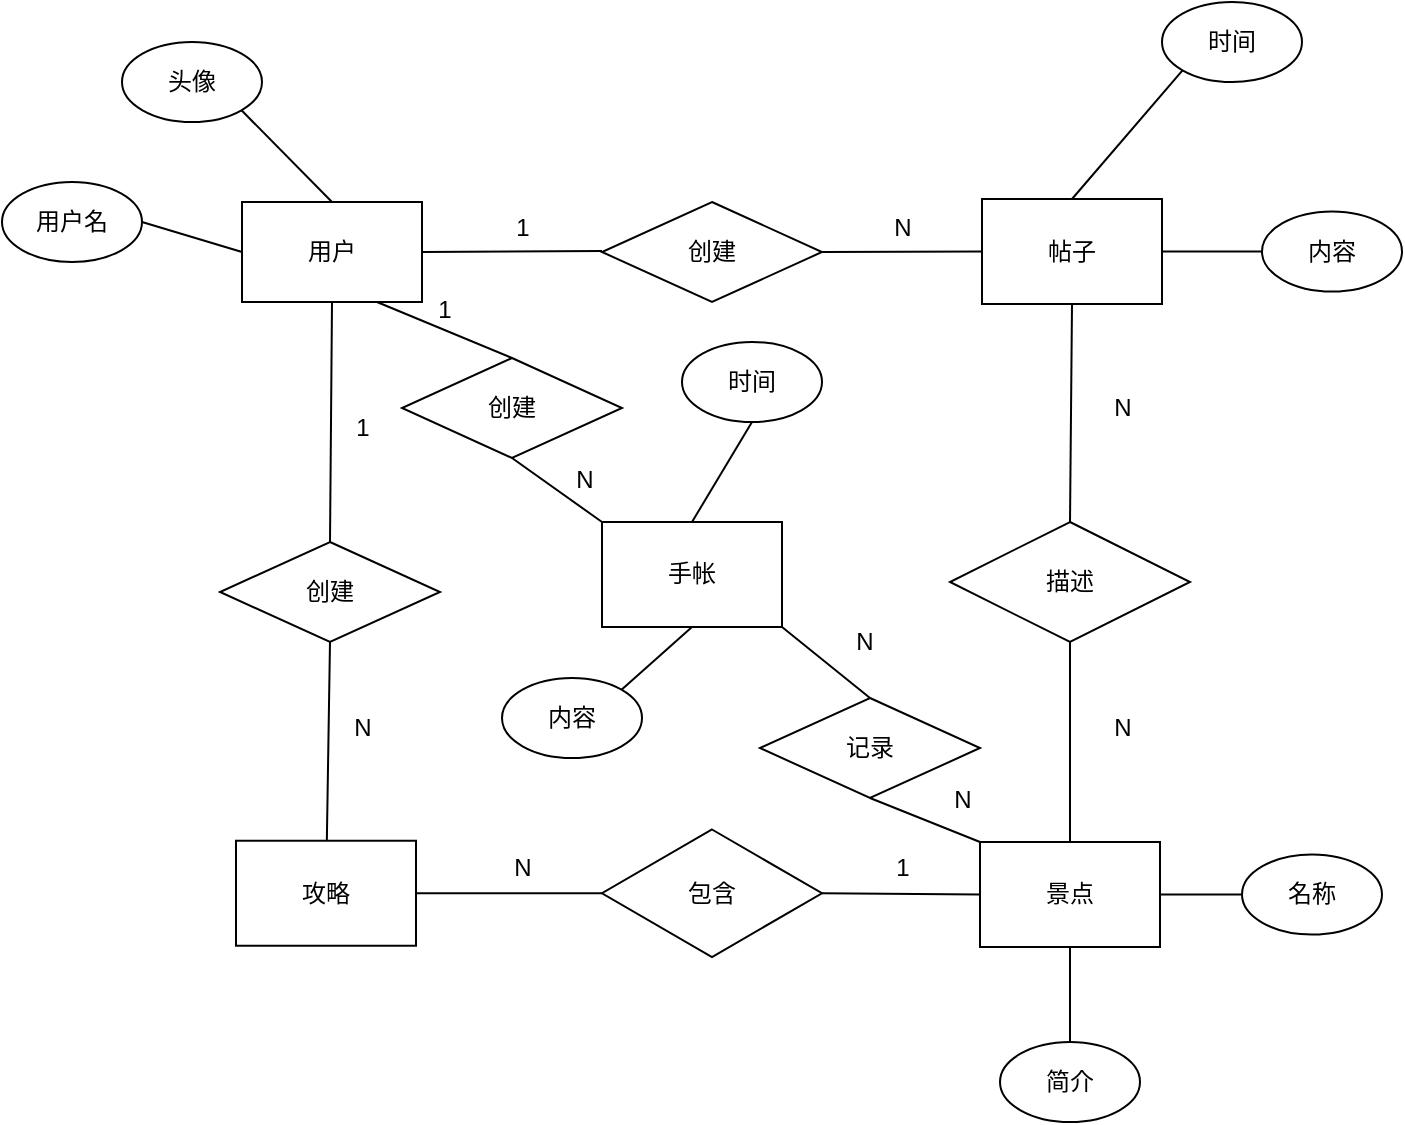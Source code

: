 <mxfile version="24.4.8" type="device">
  <diagram name="Page-1" id="ynqzmu39-9TA3zofs5Mr">
    <mxGraphModel dx="1296" dy="392" grid="0" gridSize="10" guides="1" tooltips="1" connect="1" arrows="1" fold="1" page="0" pageScale="1" pageWidth="850" pageHeight="1100" math="0" shadow="0">
      <root>
        <mxCell id="0" />
        <mxCell id="1" parent="0" />
        <mxCell id="s3TjIayYwpr6v7bLue1O-23" value="用户" style="rounded=0;whiteSpace=wrap;html=1;" parent="1" vertex="1">
          <mxGeometry x="220" y="520" width="90" height="50" as="geometry" />
        </mxCell>
        <mxCell id="s3TjIayYwpr6v7bLue1O-24" value="用户名" style="ellipse;whiteSpace=wrap;html=1;" parent="1" vertex="1">
          <mxGeometry x="100" y="510" width="70" height="40" as="geometry" />
        </mxCell>
        <mxCell id="s3TjIayYwpr6v7bLue1O-25" value="头像" style="ellipse;whiteSpace=wrap;html=1;" parent="1" vertex="1">
          <mxGeometry x="160" y="440" width="70" height="40" as="geometry" />
        </mxCell>
        <mxCell id="s3TjIayYwpr6v7bLue1O-28" value="" style="endArrow=none;html=1;rounded=0;entryX=1;entryY=1;entryDx=0;entryDy=0;exitX=0.5;exitY=0;exitDx=0;exitDy=0;" parent="1" source="s3TjIayYwpr6v7bLue1O-23" target="s3TjIayYwpr6v7bLue1O-25" edge="1">
          <mxGeometry width="50" height="50" relative="1" as="geometry">
            <mxPoint x="490" y="670" as="sourcePoint" />
            <mxPoint x="540" y="620" as="targetPoint" />
          </mxGeometry>
        </mxCell>
        <mxCell id="s3TjIayYwpr6v7bLue1O-30" value="" style="endArrow=none;html=1;rounded=0;exitX=1;exitY=0.5;exitDx=0;exitDy=0;entryX=0;entryY=0.5;entryDx=0;entryDy=0;" parent="1" source="s3TjIayYwpr6v7bLue1O-24" target="s3TjIayYwpr6v7bLue1O-23" edge="1">
          <mxGeometry width="50" height="50" relative="1" as="geometry">
            <mxPoint x="490" y="670" as="sourcePoint" />
            <mxPoint x="540" y="620" as="targetPoint" />
          </mxGeometry>
        </mxCell>
        <mxCell id="s3TjIayYwpr6v7bLue1O-32" value="创建" style="rhombus;whiteSpace=wrap;html=1;" parent="1" vertex="1">
          <mxGeometry x="400" y="520" width="110" height="50" as="geometry" />
        </mxCell>
        <mxCell id="s3TjIayYwpr6v7bLue1O-33" value="帖子" style="whiteSpace=wrap;html=1;" parent="1" vertex="1">
          <mxGeometry x="590" y="518.5" width="90" height="52.5" as="geometry" />
        </mxCell>
        <mxCell id="s3TjIayYwpr6v7bLue1O-35" value="" style="endArrow=none;html=1;rounded=0;exitX=1;exitY=0.5;exitDx=0;exitDy=0;entryX=0;entryY=0.5;entryDx=0;entryDy=0;" parent="1" source="s3TjIayYwpr6v7bLue1O-32" target="s3TjIayYwpr6v7bLue1O-33" edge="1">
          <mxGeometry width="50" height="50" relative="1" as="geometry">
            <mxPoint x="490" y="670" as="sourcePoint" />
            <mxPoint x="540" y="620" as="targetPoint" />
          </mxGeometry>
        </mxCell>
        <mxCell id="s3TjIayYwpr6v7bLue1O-36" value="" style="endArrow=none;html=1;rounded=0;entryX=0;entryY=0.5;entryDx=0;entryDy=0;exitX=1;exitY=0.5;exitDx=0;exitDy=0;" parent="1" source="s3TjIayYwpr6v7bLue1O-23" edge="1">
          <mxGeometry width="50" height="50" relative="1" as="geometry">
            <mxPoint x="320" y="550" as="sourcePoint" />
            <mxPoint x="400" y="544.47" as="targetPoint" />
          </mxGeometry>
        </mxCell>
        <mxCell id="s3TjIayYwpr6v7bLue1O-37" value="1" style="text;html=1;align=center;verticalAlign=middle;resizable=0;points=[];autosize=1;strokeColor=none;fillColor=none;" parent="1" vertex="1">
          <mxGeometry x="345" y="518" width="30" height="30" as="geometry" />
        </mxCell>
        <mxCell id="s3TjIayYwpr6v7bLue1O-38" value="N" style="text;html=1;align=center;verticalAlign=middle;resizable=0;points=[];autosize=1;strokeColor=none;fillColor=none;" parent="1" vertex="1">
          <mxGeometry x="535" y="518" width="30" height="30" as="geometry" />
        </mxCell>
        <mxCell id="s3TjIayYwpr6v7bLue1O-39" value="时间" style="ellipse;whiteSpace=wrap;html=1;" parent="1" vertex="1">
          <mxGeometry x="680" y="420" width="70" height="40" as="geometry" />
        </mxCell>
        <mxCell id="s3TjIayYwpr6v7bLue1O-40" value="内容" style="ellipse;whiteSpace=wrap;html=1;" parent="1" vertex="1">
          <mxGeometry x="730" y="524.75" width="70" height="40" as="geometry" />
        </mxCell>
        <mxCell id="s3TjIayYwpr6v7bLue1O-41" value="" style="endArrow=none;html=1;rounded=0;entryX=0;entryY=1;entryDx=0;entryDy=0;exitX=0.5;exitY=0;exitDx=0;exitDy=0;" parent="1" source="s3TjIayYwpr6v7bLue1O-33" target="s3TjIayYwpr6v7bLue1O-39" edge="1">
          <mxGeometry width="50" height="50" relative="1" as="geometry">
            <mxPoint x="490" y="670" as="sourcePoint" />
            <mxPoint x="540" y="620" as="targetPoint" />
          </mxGeometry>
        </mxCell>
        <mxCell id="s3TjIayYwpr6v7bLue1O-42" value="" style="endArrow=none;html=1;rounded=0;entryX=0;entryY=0.5;entryDx=0;entryDy=0;exitX=1;exitY=0.5;exitDx=0;exitDy=0;" parent="1" source="s3TjIayYwpr6v7bLue1O-33" target="s3TjIayYwpr6v7bLue1O-40" edge="1">
          <mxGeometry width="50" height="50" relative="1" as="geometry">
            <mxPoint x="490" y="670" as="sourcePoint" />
            <mxPoint x="540" y="620" as="targetPoint" />
          </mxGeometry>
        </mxCell>
        <mxCell id="s3TjIayYwpr6v7bLue1O-44" value="描述" style="rhombus;whiteSpace=wrap;html=1;" parent="1" vertex="1">
          <mxGeometry x="574" y="680" width="120" height="60" as="geometry" />
        </mxCell>
        <mxCell id="s3TjIayYwpr6v7bLue1O-45" value="" style="endArrow=none;html=1;rounded=0;entryX=0.5;entryY=1;entryDx=0;entryDy=0;exitX=0.5;exitY=0;exitDx=0;exitDy=0;" parent="1" source="s3TjIayYwpr6v7bLue1O-44" target="s3TjIayYwpr6v7bLue1O-33" edge="1">
          <mxGeometry width="50" height="50" relative="1" as="geometry">
            <mxPoint x="490" y="670" as="sourcePoint" />
            <mxPoint x="540" y="620" as="targetPoint" />
          </mxGeometry>
        </mxCell>
        <mxCell id="s3TjIayYwpr6v7bLue1O-46" value="景点" style="whiteSpace=wrap;html=1;" parent="1" vertex="1">
          <mxGeometry x="589" y="840" width="90" height="52.5" as="geometry" />
        </mxCell>
        <mxCell id="s3TjIayYwpr6v7bLue1O-47" value="" style="endArrow=none;html=1;rounded=0;entryX=0.5;entryY=0;entryDx=0;entryDy=0;exitX=0.5;exitY=1;exitDx=0;exitDy=0;" parent="1" source="s3TjIayYwpr6v7bLue1O-44" target="s3TjIayYwpr6v7bLue1O-46" edge="1">
          <mxGeometry width="50" height="50" relative="1" as="geometry">
            <mxPoint x="490" y="670" as="sourcePoint" />
            <mxPoint x="540" y="620" as="targetPoint" />
          </mxGeometry>
        </mxCell>
        <mxCell id="s3TjIayYwpr6v7bLue1O-48" value="N" style="text;html=1;align=center;verticalAlign=middle;resizable=0;points=[];autosize=1;strokeColor=none;fillColor=none;" parent="1" vertex="1">
          <mxGeometry x="645" y="608" width="30" height="30" as="geometry" />
        </mxCell>
        <mxCell id="s3TjIayYwpr6v7bLue1O-49" value="N" style="text;html=1;align=center;verticalAlign=middle;resizable=0;points=[];autosize=1;strokeColor=none;fillColor=none;" parent="1" vertex="1">
          <mxGeometry x="645" y="768" width="30" height="30" as="geometry" />
        </mxCell>
        <mxCell id="s3TjIayYwpr6v7bLue1O-50" value="名称" style="ellipse;whiteSpace=wrap;html=1;" parent="1" vertex="1">
          <mxGeometry x="720" y="846.25" width="70" height="40" as="geometry" />
        </mxCell>
        <mxCell id="s3TjIayYwpr6v7bLue1O-51" value="" style="endArrow=none;html=1;rounded=0;entryX=0;entryY=0.5;entryDx=0;entryDy=0;" parent="1" source="s3TjIayYwpr6v7bLue1O-46" target="s3TjIayYwpr6v7bLue1O-50" edge="1">
          <mxGeometry width="50" height="50" relative="1" as="geometry">
            <mxPoint x="490" y="770" as="sourcePoint" />
            <mxPoint x="540" y="720" as="targetPoint" />
          </mxGeometry>
        </mxCell>
        <mxCell id="s3TjIayYwpr6v7bLue1O-52" value="简介" style="ellipse;whiteSpace=wrap;html=1;" parent="1" vertex="1">
          <mxGeometry x="599" y="940" width="70" height="40" as="geometry" />
        </mxCell>
        <mxCell id="s3TjIayYwpr6v7bLue1O-53" value="" style="endArrow=none;html=1;rounded=0;entryX=0.5;entryY=1;entryDx=0;entryDy=0;exitX=0.5;exitY=0;exitDx=0;exitDy=0;" parent="1" source="s3TjIayYwpr6v7bLue1O-52" target="s3TjIayYwpr6v7bLue1O-46" edge="1">
          <mxGeometry width="50" height="50" relative="1" as="geometry">
            <mxPoint x="490" y="770" as="sourcePoint" />
            <mxPoint x="540" y="720" as="targetPoint" />
          </mxGeometry>
        </mxCell>
        <mxCell id="s3TjIayYwpr6v7bLue1O-54" value="攻略" style="whiteSpace=wrap;html=1;" parent="1" vertex="1">
          <mxGeometry x="217" y="839.37" width="90" height="52.5" as="geometry" />
        </mxCell>
        <mxCell id="s3TjIayYwpr6v7bLue1O-55" value="包含" style="rhombus;whiteSpace=wrap;html=1;" parent="1" vertex="1">
          <mxGeometry x="400" y="833.75" width="110" height="63.75" as="geometry" />
        </mxCell>
        <mxCell id="s3TjIayYwpr6v7bLue1O-56" value="" style="endArrow=none;html=1;rounded=0;exitX=1;exitY=0.5;exitDx=0;exitDy=0;entryX=0;entryY=0.5;entryDx=0;entryDy=0;" parent="1" source="s3TjIayYwpr6v7bLue1O-55" target="s3TjIayYwpr6v7bLue1O-46" edge="1">
          <mxGeometry width="50" height="50" relative="1" as="geometry">
            <mxPoint x="490" y="770" as="sourcePoint" />
            <mxPoint x="540" y="720" as="targetPoint" />
          </mxGeometry>
        </mxCell>
        <mxCell id="s3TjIayYwpr6v7bLue1O-57" value="" style="endArrow=none;html=1;rounded=0;exitX=1;exitY=0.5;exitDx=0;exitDy=0;" parent="1" source="s3TjIayYwpr6v7bLue1O-54" target="s3TjIayYwpr6v7bLue1O-55" edge="1">
          <mxGeometry width="50" height="50" relative="1" as="geometry">
            <mxPoint x="490" y="770" as="sourcePoint" />
            <mxPoint x="540" y="720" as="targetPoint" />
          </mxGeometry>
        </mxCell>
        <mxCell id="s3TjIayYwpr6v7bLue1O-58" value="N" style="text;html=1;align=center;verticalAlign=middle;resizable=0;points=[];autosize=1;strokeColor=none;fillColor=none;" parent="1" vertex="1">
          <mxGeometry x="345" y="838" width="30" height="30" as="geometry" />
        </mxCell>
        <mxCell id="s3TjIayYwpr6v7bLue1O-59" value="1" style="text;html=1;align=center;verticalAlign=middle;resizable=0;points=[];autosize=1;strokeColor=none;fillColor=none;" parent="1" vertex="1">
          <mxGeometry x="535" y="838" width="30" height="30" as="geometry" />
        </mxCell>
        <mxCell id="s3TjIayYwpr6v7bLue1O-60" value="创建" style="rhombus;whiteSpace=wrap;html=1;" parent="1" vertex="1">
          <mxGeometry x="209" y="690" width="110" height="50" as="geometry" />
        </mxCell>
        <mxCell id="s3TjIayYwpr6v7bLue1O-61" value="" style="endArrow=none;html=1;rounded=0;exitX=0.5;exitY=1;exitDx=0;exitDy=0;entryX=0.5;entryY=0;entryDx=0;entryDy=0;" parent="1" source="s3TjIayYwpr6v7bLue1O-23" target="s3TjIayYwpr6v7bLue1O-60" edge="1">
          <mxGeometry width="50" height="50" relative="1" as="geometry">
            <mxPoint x="490" y="770" as="sourcePoint" />
            <mxPoint x="540" y="720" as="targetPoint" />
          </mxGeometry>
        </mxCell>
        <mxCell id="s3TjIayYwpr6v7bLue1O-62" value="" style="endArrow=none;html=1;rounded=0;exitX=0.5;exitY=1;exitDx=0;exitDy=0;" parent="1" source="s3TjIayYwpr6v7bLue1O-60" target="s3TjIayYwpr6v7bLue1O-54" edge="1">
          <mxGeometry width="50" height="50" relative="1" as="geometry">
            <mxPoint x="490" y="770" as="sourcePoint" />
            <mxPoint x="540" y="720" as="targetPoint" />
          </mxGeometry>
        </mxCell>
        <mxCell id="s3TjIayYwpr6v7bLue1O-63" value="1" style="text;html=1;align=center;verticalAlign=middle;resizable=0;points=[];autosize=1;strokeColor=none;fillColor=none;" parent="1" vertex="1">
          <mxGeometry x="265" y="618" width="30" height="30" as="geometry" />
        </mxCell>
        <mxCell id="s3TjIayYwpr6v7bLue1O-64" value="N" style="text;html=1;align=center;verticalAlign=middle;resizable=0;points=[];autosize=1;strokeColor=none;fillColor=none;" parent="1" vertex="1">
          <mxGeometry x="265" y="768" width="30" height="30" as="geometry" />
        </mxCell>
        <mxCell id="s3TjIayYwpr6v7bLue1O-65" value="手帐" style="whiteSpace=wrap;html=1;" parent="1" vertex="1">
          <mxGeometry x="400" y="680" width="90" height="52.5" as="geometry" />
        </mxCell>
        <mxCell id="s3TjIayYwpr6v7bLue1O-66" value="创建" style="rhombus;whiteSpace=wrap;html=1;" parent="1" vertex="1">
          <mxGeometry x="300" y="598" width="110" height="50" as="geometry" />
        </mxCell>
        <mxCell id="s3TjIayYwpr6v7bLue1O-67" value="" style="endArrow=none;html=1;rounded=0;exitX=0.75;exitY=1;exitDx=0;exitDy=0;entryX=0.5;entryY=0;entryDx=0;entryDy=0;" parent="1" source="s3TjIayYwpr6v7bLue1O-23" target="s3TjIayYwpr6v7bLue1O-66" edge="1">
          <mxGeometry width="50" height="50" relative="1" as="geometry">
            <mxPoint x="490" y="770" as="sourcePoint" />
            <mxPoint x="540" y="720" as="targetPoint" />
          </mxGeometry>
        </mxCell>
        <mxCell id="s3TjIayYwpr6v7bLue1O-68" value="" style="endArrow=none;html=1;rounded=0;exitX=0.5;exitY=1;exitDx=0;exitDy=0;entryX=0;entryY=0;entryDx=0;entryDy=0;" parent="1" source="s3TjIayYwpr6v7bLue1O-66" target="s3TjIayYwpr6v7bLue1O-65" edge="1">
          <mxGeometry width="50" height="50" relative="1" as="geometry">
            <mxPoint x="310" y="652" as="sourcePoint" />
            <mxPoint x="377" y="680" as="targetPoint" />
          </mxGeometry>
        </mxCell>
        <mxCell id="s3TjIayYwpr6v7bLue1O-69" value="记录" style="rhombus;whiteSpace=wrap;html=1;" parent="1" vertex="1">
          <mxGeometry x="479" y="768" width="110" height="50" as="geometry" />
        </mxCell>
        <mxCell id="s3TjIayYwpr6v7bLue1O-70" value="" style="endArrow=none;html=1;rounded=0;entryX=0;entryY=0;entryDx=0;entryDy=0;exitX=0.5;exitY=1;exitDx=0;exitDy=0;" parent="1" source="s3TjIayYwpr6v7bLue1O-69" target="s3TjIayYwpr6v7bLue1O-46" edge="1">
          <mxGeometry width="50" height="50" relative="1" as="geometry">
            <mxPoint x="490" y="770" as="sourcePoint" />
            <mxPoint x="540" y="720" as="targetPoint" />
          </mxGeometry>
        </mxCell>
        <mxCell id="s3TjIayYwpr6v7bLue1O-71" value="" style="endArrow=none;html=1;rounded=0;exitX=1;exitY=1;exitDx=0;exitDy=0;entryX=0.5;entryY=0;entryDx=0;entryDy=0;" parent="1" source="s3TjIayYwpr6v7bLue1O-65" target="s3TjIayYwpr6v7bLue1O-69" edge="1">
          <mxGeometry width="50" height="50" relative="1" as="geometry">
            <mxPoint x="490" y="770" as="sourcePoint" />
            <mxPoint x="540" y="720" as="targetPoint" />
          </mxGeometry>
        </mxCell>
        <mxCell id="s3TjIayYwpr6v7bLue1O-72" value="时间" style="ellipse;whiteSpace=wrap;html=1;" parent="1" vertex="1">
          <mxGeometry x="440" y="590" width="70" height="40" as="geometry" />
        </mxCell>
        <mxCell id="s3TjIayYwpr6v7bLue1O-73" value="内容" style="ellipse;whiteSpace=wrap;html=1;" parent="1" vertex="1">
          <mxGeometry x="350" y="758" width="70" height="40" as="geometry" />
        </mxCell>
        <mxCell id="s3TjIayYwpr6v7bLue1O-74" value="" style="endArrow=none;html=1;rounded=0;entryX=0.5;entryY=1;entryDx=0;entryDy=0;exitX=0.5;exitY=0;exitDx=0;exitDy=0;" parent="1" source="s3TjIayYwpr6v7bLue1O-65" target="s3TjIayYwpr6v7bLue1O-72" edge="1">
          <mxGeometry width="50" height="50" relative="1" as="geometry">
            <mxPoint x="490" y="770" as="sourcePoint" />
            <mxPoint x="540" y="720" as="targetPoint" />
          </mxGeometry>
        </mxCell>
        <mxCell id="s3TjIayYwpr6v7bLue1O-75" value="" style="endArrow=none;html=1;rounded=0;entryX=0.5;entryY=1;entryDx=0;entryDy=0;exitX=1;exitY=0;exitDx=0;exitDy=0;" parent="1" source="s3TjIayYwpr6v7bLue1O-73" target="s3TjIayYwpr6v7bLue1O-65" edge="1">
          <mxGeometry width="50" height="50" relative="1" as="geometry">
            <mxPoint x="490" y="770" as="sourcePoint" />
            <mxPoint x="540" y="720" as="targetPoint" />
          </mxGeometry>
        </mxCell>
        <mxCell id="GhX-NzcwpCZdTHY9jAyj-1" value="1" style="text;html=1;align=center;verticalAlign=middle;resizable=0;points=[];autosize=1;strokeColor=none;fillColor=none;" vertex="1" parent="1">
          <mxGeometry x="308" y="561" width="25" height="26" as="geometry" />
        </mxCell>
        <mxCell id="GhX-NzcwpCZdTHY9jAyj-2" value="N" style="text;html=1;align=center;verticalAlign=middle;resizable=0;points=[];autosize=1;strokeColor=none;fillColor=none;" vertex="1" parent="1">
          <mxGeometry x="377" y="646" width="27" height="26" as="geometry" />
        </mxCell>
        <mxCell id="GhX-NzcwpCZdTHY9jAyj-3" value="N" style="text;html=1;align=center;verticalAlign=middle;resizable=0;points=[];autosize=1;strokeColor=none;fillColor=none;" vertex="1" parent="1">
          <mxGeometry x="517" y="727" width="27" height="26" as="geometry" />
        </mxCell>
        <mxCell id="GhX-NzcwpCZdTHY9jAyj-4" value="N" style="text;html=1;align=center;verticalAlign=middle;resizable=0;points=[];autosize=1;strokeColor=none;fillColor=none;" vertex="1" parent="1">
          <mxGeometry x="566" y="806" width="27" height="26" as="geometry" />
        </mxCell>
      </root>
    </mxGraphModel>
  </diagram>
</mxfile>
